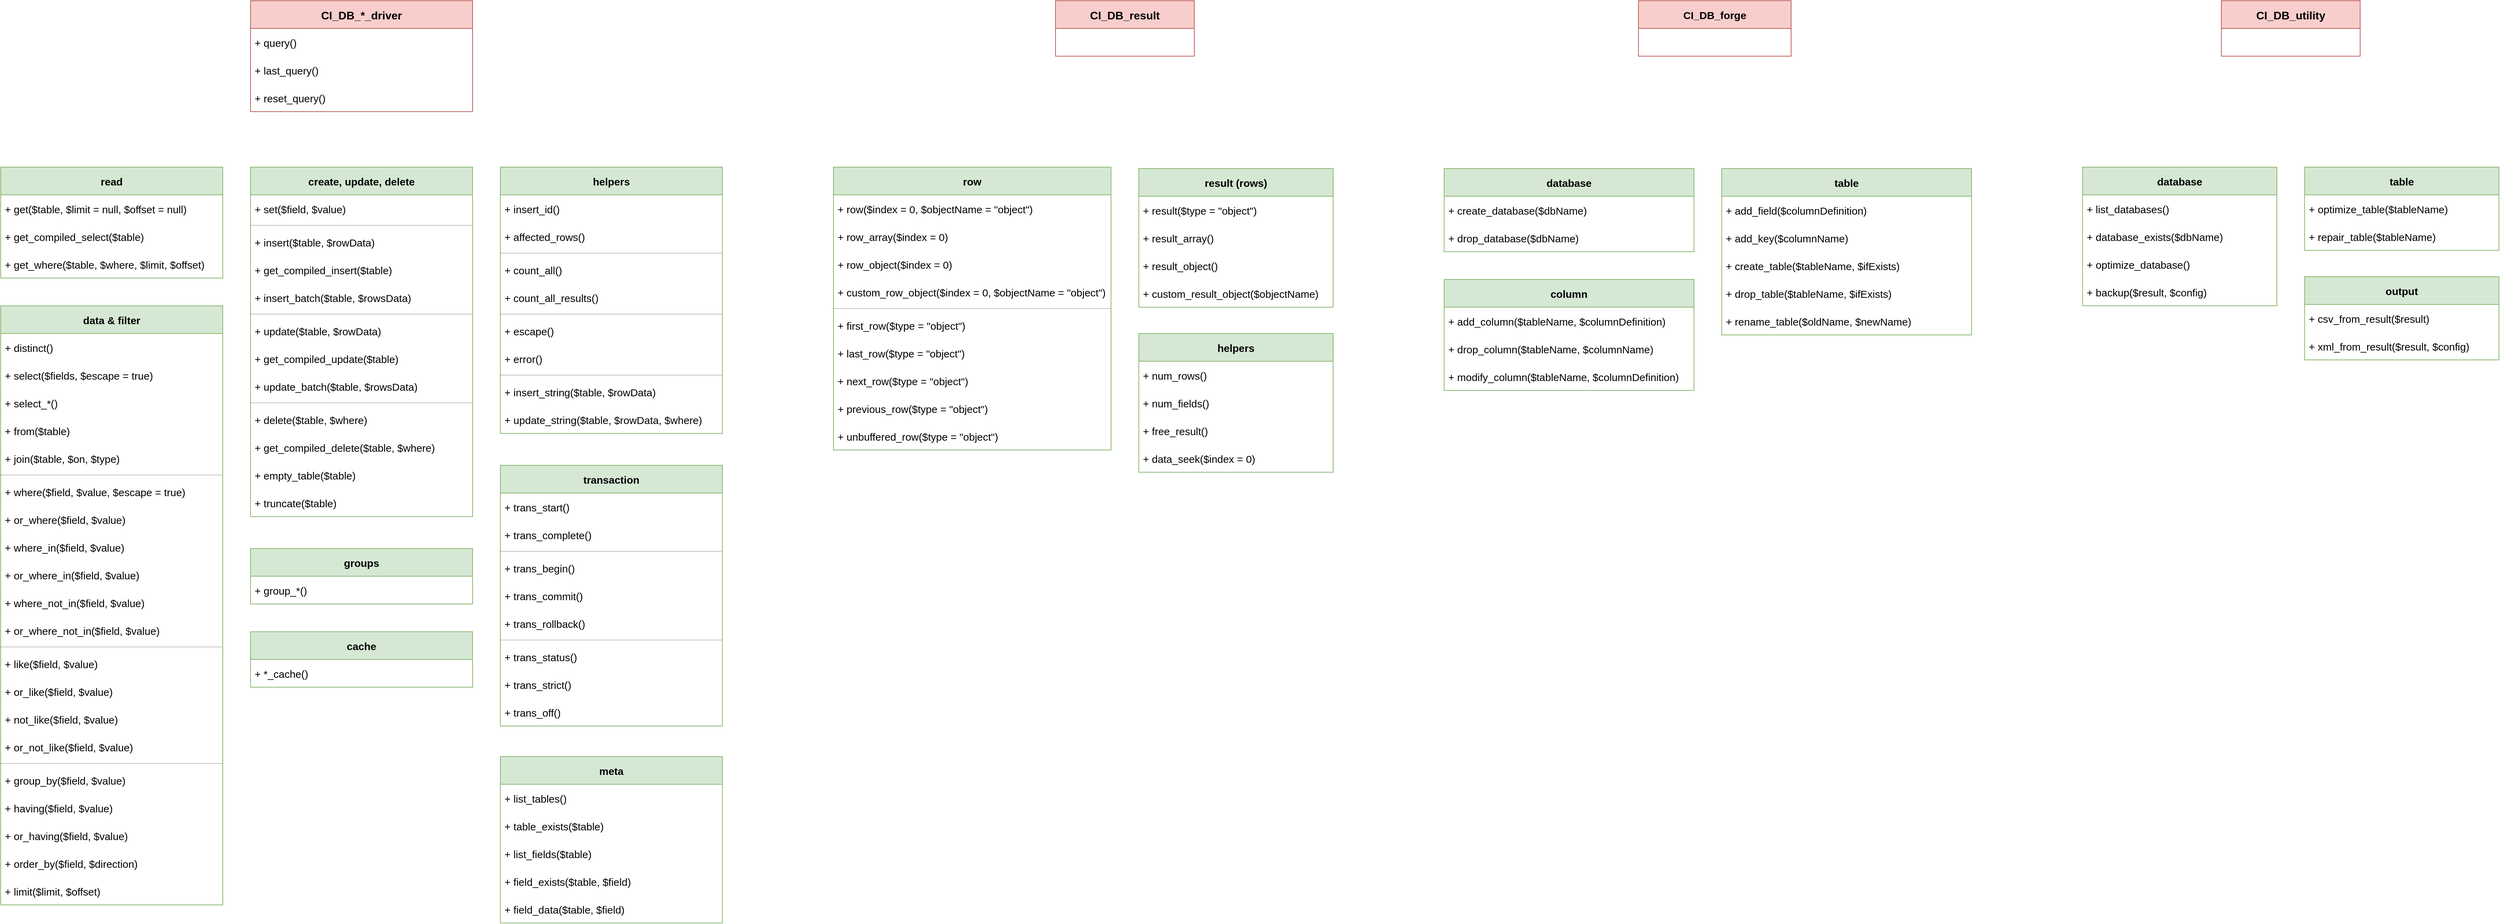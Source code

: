 <mxfile version="14.4.3" type="device"><diagram id="zHnjJlax1B-BpDtXZ-e6" name="Page-1"><mxGraphModel dx="3303" dy="1105" grid="1" gridSize="10" guides="1" tooltips="1" connect="1" arrows="1" fold="1" page="0" pageScale="1" pageWidth="850" pageHeight="1100" math="0" shadow="0"><root><mxCell id="0"/><mxCell id="1" parent="0"/><mxCell id="j_NVwibw8cb2ZpbNgPXU-8" value="create, update, delete" style="swimlane;fontStyle=1;childLayout=stackLayout;horizontal=1;startSize=40;horizontalStack=0;resizeParent=1;resizeParentMax=0;resizeLast=0;collapsible=1;marginBottom=0;align=center;fontSize=15;fillColor=#d5e8d4;strokeColor=#82b366;" parent="1" vertex="1"><mxGeometry x="-200" y="440" width="320" height="504" as="geometry"><mxRectangle x="340" y="280" width="60" height="40" as="alternateBounds"/></mxGeometry></mxCell><mxCell id="j_NVwibw8cb2ZpbNgPXU-62" value="+ set($field, $value)" style="text;strokeColor=none;fillColor=none;spacingLeft=4;spacingRight=4;overflow=hidden;rotatable=0;points=[[0,0.5],[1,0.5]];portConstraint=eastwest;fontSize=15;verticalAlign=middle;" parent="j_NVwibw8cb2ZpbNgPXU-8" vertex="1"><mxGeometry y="40" width="320" height="40" as="geometry"/></mxCell><mxCell id="XqhQM21Raa6mSmuvnu_G-43" value="" style="line;strokeWidth=1;fillColor=none;align=left;verticalAlign=middle;spacingTop=-1;spacingLeft=3;spacingRight=3;rotatable=0;labelPosition=right;points=[];portConstraint=eastwest;fontSize=15;dashed=1;dashPattern=1 1;opacity=50;" parent="j_NVwibw8cb2ZpbNgPXU-8" vertex="1"><mxGeometry y="80" width="320" height="8" as="geometry"/></mxCell><mxCell id="j_NVwibw8cb2ZpbNgPXU-13" value="+ insert($table, $rowData)" style="text;strokeColor=none;fillColor=none;spacingLeft=4;spacingRight=4;overflow=hidden;rotatable=0;points=[[0,0.5],[1,0.5]];portConstraint=eastwest;fontSize=15;verticalAlign=middle;" parent="j_NVwibw8cb2ZpbNgPXU-8" vertex="1"><mxGeometry y="88" width="320" height="40" as="geometry"/></mxCell><mxCell id="j_NVwibw8cb2ZpbNgPXU-61" value="+ get_compiled_insert($table)" style="text;strokeColor=none;fillColor=none;spacingLeft=4;spacingRight=4;overflow=hidden;rotatable=0;points=[[0,0.5],[1,0.5]];portConstraint=eastwest;fontSize=15;verticalAlign=middle;" parent="j_NVwibw8cb2ZpbNgPXU-8" vertex="1"><mxGeometry y="128" width="320" height="40" as="geometry"/></mxCell><mxCell id="j_NVwibw8cb2ZpbNgPXU-63" value="+ insert_batch($table, $rowsData)" style="text;strokeColor=none;fillColor=none;spacingLeft=4;spacingRight=4;overflow=hidden;rotatable=0;points=[[0,0.5],[1,0.5]];portConstraint=eastwest;fontSize=15;verticalAlign=middle;" parent="j_NVwibw8cb2ZpbNgPXU-8" vertex="1"><mxGeometry y="168" width="320" height="40" as="geometry"/></mxCell><mxCell id="XqhQM21Raa6mSmuvnu_G-44" value="" style="line;strokeWidth=1;fillColor=none;align=left;verticalAlign=middle;spacingTop=-1;spacingLeft=3;spacingRight=3;rotatable=0;labelPosition=right;points=[];portConstraint=eastwest;fontSize=15;dashed=1;dashPattern=1 1;opacity=50;" parent="j_NVwibw8cb2ZpbNgPXU-8" vertex="1"><mxGeometry y="208" width="320" height="8" as="geometry"/></mxCell><mxCell id="j_NVwibw8cb2ZpbNgPXU-33" value="+ update($table, $rowData)" style="text;strokeColor=none;fillColor=none;spacingLeft=4;spacingRight=4;overflow=hidden;rotatable=0;points=[[0,0.5],[1,0.5]];portConstraint=eastwest;fontSize=15;verticalAlign=middle;" parent="j_NVwibw8cb2ZpbNgPXU-8" vertex="1"><mxGeometry y="216" width="320" height="40" as="geometry"/></mxCell><mxCell id="j_NVwibw8cb2ZpbNgPXU-65" value="+ get_compiled_update($table)" style="text;strokeColor=none;fillColor=none;spacingLeft=4;spacingRight=4;overflow=hidden;rotatable=0;points=[[0,0.5],[1,0.5]];portConstraint=eastwest;fontSize=15;verticalAlign=middle;" parent="j_NVwibw8cb2ZpbNgPXU-8" vertex="1"><mxGeometry y="256" width="320" height="40" as="geometry"/></mxCell><mxCell id="j_NVwibw8cb2ZpbNgPXU-64" value="+ update_batch($table, $rowsData)" style="text;strokeColor=none;fillColor=none;spacingLeft=4;spacingRight=4;overflow=hidden;rotatable=0;points=[[0,0.5],[1,0.5]];portConstraint=eastwest;fontSize=15;verticalAlign=middle;" parent="j_NVwibw8cb2ZpbNgPXU-8" vertex="1"><mxGeometry y="296" width="320" height="40" as="geometry"/></mxCell><mxCell id="XqhQM21Raa6mSmuvnu_G-59" value="" style="line;strokeWidth=1;fillColor=none;align=left;verticalAlign=middle;spacingTop=-1;spacingLeft=3;spacingRight=3;rotatable=0;labelPosition=right;points=[];portConstraint=eastwest;fontSize=15;dashed=1;dashPattern=1 1;opacity=50;" parent="j_NVwibw8cb2ZpbNgPXU-8" vertex="1"><mxGeometry y="336" width="320" height="8" as="geometry"/></mxCell><mxCell id="j_NVwibw8cb2ZpbNgPXU-66" value="+ delete($table, $where)" style="text;strokeColor=none;fillColor=none;spacingLeft=4;spacingRight=4;overflow=hidden;rotatable=0;points=[[0,0.5],[1,0.5]];portConstraint=eastwest;fontSize=15;verticalAlign=middle;" parent="j_NVwibw8cb2ZpbNgPXU-8" vertex="1"><mxGeometry y="344" width="320" height="40" as="geometry"/></mxCell><mxCell id="j_NVwibw8cb2ZpbNgPXU-69" value="+ get_compiled_delete($table, $where)" style="text;strokeColor=none;fillColor=none;spacingLeft=4;spacingRight=4;overflow=hidden;rotatable=0;points=[[0,0.5],[1,0.5]];portConstraint=eastwest;fontSize=15;verticalAlign=middle;" parent="j_NVwibw8cb2ZpbNgPXU-8" vertex="1"><mxGeometry y="384" width="320" height="40" as="geometry"/></mxCell><mxCell id="j_NVwibw8cb2ZpbNgPXU-67" value="+ empty_table($table)" style="text;strokeColor=none;fillColor=none;spacingLeft=4;spacingRight=4;overflow=hidden;rotatable=0;points=[[0,0.5],[1,0.5]];portConstraint=eastwest;fontSize=15;verticalAlign=middle;" parent="j_NVwibw8cb2ZpbNgPXU-8" vertex="1"><mxGeometry y="424" width="320" height="40" as="geometry"/></mxCell><mxCell id="j_NVwibw8cb2ZpbNgPXU-68" value="+ truncate($table)" style="text;strokeColor=none;fillColor=none;spacingLeft=4;spacingRight=4;overflow=hidden;rotatable=0;points=[[0,0.5],[1,0.5]];portConstraint=eastwest;fontSize=15;verticalAlign=middle;" parent="j_NVwibw8cb2ZpbNgPXU-8" vertex="1"><mxGeometry y="464" width="320" height="40" as="geometry"/></mxCell><mxCell id="j_NVwibw8cb2ZpbNgPXU-15" value="CI_DB_result" style="swimlane;fontStyle=1;childLayout=stackLayout;horizontal=1;startSize=40;horizontalStack=0;resizeParent=1;resizeParentMax=0;resizeLast=0;collapsible=1;marginBottom=0;align=center;fontSize=16;fillColor=#f8cecc;strokeColor=#b85450;" parent="1" vertex="1"><mxGeometry x="960" y="200" width="200" height="80" as="geometry"><mxRectangle x="340" y="280" width="60" height="40" as="alternateBounds"/></mxGeometry></mxCell><mxCell id="XqhQM21Raa6mSmuvnu_G-5" value="read" style="swimlane;fontStyle=1;childLayout=stackLayout;horizontal=1;startSize=40;horizontalStack=0;resizeParent=1;resizeParentMax=0;resizeLast=0;collapsible=1;marginBottom=0;align=center;fontSize=15;fillColor=#d5e8d4;strokeColor=#82b366;" parent="1" vertex="1"><mxGeometry x="-560" y="440" width="320" height="160" as="geometry"><mxRectangle x="340" y="280" width="60" height="40" as="alternateBounds"/></mxGeometry></mxCell><mxCell id="j_NVwibw8cb2ZpbNgPXU-12" value="+ get($table, $limit = null, $offset = null)" style="text;strokeColor=none;fillColor=none;spacingLeft=4;spacingRight=4;overflow=hidden;rotatable=0;points=[[0,0.5],[1,0.5]];portConstraint=eastwest;fontSize=15;verticalAlign=middle;" parent="XqhQM21Raa6mSmuvnu_G-5" vertex="1"><mxGeometry y="40" width="320" height="40" as="geometry"/></mxCell><mxCell id="j_NVwibw8cb2ZpbNgPXU-36" value="+ get_compiled_select($table)" style="text;strokeColor=none;fillColor=none;spacingLeft=4;spacingRight=4;overflow=hidden;rotatable=0;points=[[0,0.5],[1,0.5]];portConstraint=eastwest;fontSize=15;verticalAlign=middle;" parent="XqhQM21Raa6mSmuvnu_G-5" vertex="1"><mxGeometry y="80" width="320" height="40" as="geometry"/></mxCell><mxCell id="j_NVwibw8cb2ZpbNgPXU-39" value="+ get_where($table, $where, $limit, $offset)" style="text;strokeColor=none;fillColor=none;spacingLeft=4;spacingRight=4;overflow=hidden;rotatable=0;points=[[0,0.5],[1,0.5]];portConstraint=eastwest;fontSize=15;verticalAlign=middle;" parent="XqhQM21Raa6mSmuvnu_G-5" vertex="1"><mxGeometry y="120" width="320" height="40" as="geometry"/></mxCell><mxCell id="XqhQM21Raa6mSmuvnu_G-17" value="data &amp; filter" style="swimlane;fontStyle=1;childLayout=stackLayout;horizontal=1;startSize=40;horizontalStack=0;resizeParent=1;resizeParentMax=0;resizeLast=0;collapsible=1;marginBottom=0;align=center;fontSize=15;fillColor=#d5e8d4;strokeColor=#82b366;" parent="1" vertex="1"><mxGeometry x="-560" y="640" width="320" height="864" as="geometry"><mxRectangle x="340" y="280" width="60" height="40" as="alternateBounds"/></mxGeometry></mxCell><mxCell id="XqhQM21Raa6mSmuvnu_G-15" value="+ distinct()" style="text;strokeColor=none;fillColor=none;spacingLeft=4;spacingRight=4;overflow=hidden;rotatable=0;points=[[0,0.5],[1,0.5]];portConstraint=eastwest;fontSize=15;verticalAlign=middle;" parent="XqhQM21Raa6mSmuvnu_G-17" vertex="1"><mxGeometry y="40" width="320" height="40" as="geometry"/></mxCell><mxCell id="XqhQM21Raa6mSmuvnu_G-16" value="+ select($fields, $escape = true)" style="text;strokeColor=none;fillColor=none;spacingLeft=4;spacingRight=4;overflow=hidden;rotatable=0;points=[[0,0.5],[1,0.5]];portConstraint=eastwest;fontSize=15;verticalAlign=middle;" parent="XqhQM21Raa6mSmuvnu_G-17" vertex="1"><mxGeometry y="80" width="320" height="40" as="geometry"/></mxCell><mxCell id="XqhQM21Raa6mSmuvnu_G-65" value="+ select_*()" style="text;strokeColor=none;fillColor=none;spacingLeft=4;spacingRight=4;overflow=hidden;rotatable=0;points=[[0,0.5],[1,0.5]];portConstraint=eastwest;fontSize=15;verticalAlign=middle;" parent="XqhQM21Raa6mSmuvnu_G-17" vertex="1"><mxGeometry y="120" width="320" height="40" as="geometry"/></mxCell><mxCell id="XqhQM21Raa6mSmuvnu_G-20" value="+ from($table)" style="text;strokeColor=none;fillColor=none;spacingLeft=4;spacingRight=4;overflow=hidden;rotatable=0;points=[[0,0.5],[1,0.5]];portConstraint=eastwest;fontSize=15;verticalAlign=middle;" parent="XqhQM21Raa6mSmuvnu_G-17" vertex="1"><mxGeometry y="160" width="320" height="40" as="geometry"/></mxCell><mxCell id="XqhQM21Raa6mSmuvnu_G-21" value="+ join($table, $on, $type)" style="text;strokeColor=none;fillColor=none;spacingLeft=4;spacingRight=4;overflow=hidden;rotatable=0;points=[[0,0.5],[1,0.5]];portConstraint=eastwest;fontSize=15;verticalAlign=middle;" parent="XqhQM21Raa6mSmuvnu_G-17" vertex="1"><mxGeometry y="200" width="320" height="40" as="geometry"/></mxCell><mxCell id="XqhQM21Raa6mSmuvnu_G-60" value="" style="line;strokeWidth=1;fillColor=none;align=left;verticalAlign=middle;spacingTop=-1;spacingLeft=3;spacingRight=3;rotatable=0;labelPosition=right;points=[];portConstraint=eastwest;fontSize=15;dashed=1;dashPattern=1 1;opacity=50;" parent="XqhQM21Raa6mSmuvnu_G-17" vertex="1"><mxGeometry y="240" width="320" height="8" as="geometry"/></mxCell><mxCell id="XqhQM21Raa6mSmuvnu_G-22" value="+ where($field, $value, $escape = true)" style="text;strokeColor=none;fillColor=none;spacingLeft=4;spacingRight=4;overflow=hidden;rotatable=0;points=[[0,0.5],[1,0.5]];portConstraint=eastwest;fontSize=15;verticalAlign=middle;" parent="XqhQM21Raa6mSmuvnu_G-17" vertex="1"><mxGeometry y="248" width="320" height="40" as="geometry"/></mxCell><mxCell id="XqhQM21Raa6mSmuvnu_G-23" value="+ or_where($field, $value)" style="text;strokeColor=none;fillColor=none;spacingLeft=4;spacingRight=4;overflow=hidden;rotatable=0;points=[[0,0.5],[1,0.5]];portConstraint=eastwest;fontSize=15;verticalAlign=middle;" parent="XqhQM21Raa6mSmuvnu_G-17" vertex="1"><mxGeometry y="288" width="320" height="40" as="geometry"/></mxCell><mxCell id="XqhQM21Raa6mSmuvnu_G-24" value="+ where_in($field, $value)" style="text;strokeColor=none;fillColor=none;spacingLeft=4;spacingRight=4;overflow=hidden;rotatable=0;points=[[0,0.5],[1,0.5]];portConstraint=eastwest;fontSize=15;verticalAlign=middle;" parent="XqhQM21Raa6mSmuvnu_G-17" vertex="1"><mxGeometry y="328" width="320" height="40" as="geometry"/></mxCell><mxCell id="XqhQM21Raa6mSmuvnu_G-25" value="+ or_where_in($field, $value)" style="text;strokeColor=none;fillColor=none;spacingLeft=4;spacingRight=4;overflow=hidden;rotatable=0;points=[[0,0.5],[1,0.5]];portConstraint=eastwest;fontSize=15;verticalAlign=middle;" parent="XqhQM21Raa6mSmuvnu_G-17" vertex="1"><mxGeometry y="368" width="320" height="40" as="geometry"/></mxCell><mxCell id="XqhQM21Raa6mSmuvnu_G-26" value="+ where_not_in($field, $value)" style="text;strokeColor=none;fillColor=none;spacingLeft=4;spacingRight=4;overflow=hidden;rotatable=0;points=[[0,0.5],[1,0.5]];portConstraint=eastwest;fontSize=15;verticalAlign=middle;" parent="XqhQM21Raa6mSmuvnu_G-17" vertex="1"><mxGeometry y="408" width="320" height="40" as="geometry"/></mxCell><mxCell id="XqhQM21Raa6mSmuvnu_G-27" value="+ or_where_not_in($field, $value)" style="text;strokeColor=none;fillColor=none;spacingLeft=4;spacingRight=4;overflow=hidden;rotatable=0;points=[[0,0.5],[1,0.5]];portConstraint=eastwest;fontSize=15;verticalAlign=middle;" parent="XqhQM21Raa6mSmuvnu_G-17" vertex="1"><mxGeometry y="448" width="320" height="40" as="geometry"/></mxCell><mxCell id="XqhQM21Raa6mSmuvnu_G-61" value="" style="line;strokeWidth=1;fillColor=none;align=left;verticalAlign=middle;spacingTop=-1;spacingLeft=3;spacingRight=3;rotatable=0;labelPosition=right;points=[];portConstraint=eastwest;fontSize=15;dashed=1;dashPattern=1 1;opacity=50;" parent="XqhQM21Raa6mSmuvnu_G-17" vertex="1"><mxGeometry y="488" width="320" height="8" as="geometry"/></mxCell><mxCell id="XqhQM21Raa6mSmuvnu_G-28" value="+ like($field, $value)" style="text;strokeColor=none;fillColor=none;spacingLeft=4;spacingRight=4;overflow=hidden;rotatable=0;points=[[0,0.5],[1,0.5]];portConstraint=eastwest;fontSize=15;verticalAlign=middle;" parent="XqhQM21Raa6mSmuvnu_G-17" vertex="1"><mxGeometry y="496" width="320" height="40" as="geometry"/></mxCell><mxCell id="XqhQM21Raa6mSmuvnu_G-29" value="+ or_like($field, $value)" style="text;strokeColor=none;fillColor=none;spacingLeft=4;spacingRight=4;overflow=hidden;rotatable=0;points=[[0,0.5],[1,0.5]];portConstraint=eastwest;fontSize=15;verticalAlign=middle;" parent="XqhQM21Raa6mSmuvnu_G-17" vertex="1"><mxGeometry y="536" width="320" height="40" as="geometry"/></mxCell><mxCell id="XqhQM21Raa6mSmuvnu_G-30" value="+ not_like($field, $value)" style="text;strokeColor=none;fillColor=none;spacingLeft=4;spacingRight=4;overflow=hidden;rotatable=0;points=[[0,0.5],[1,0.5]];portConstraint=eastwest;fontSize=15;verticalAlign=middle;" parent="XqhQM21Raa6mSmuvnu_G-17" vertex="1"><mxGeometry y="576" width="320" height="40" as="geometry"/></mxCell><mxCell id="XqhQM21Raa6mSmuvnu_G-31" value="+ or_not_like($field, $value)" style="text;strokeColor=none;fillColor=none;spacingLeft=4;spacingRight=4;overflow=hidden;rotatable=0;points=[[0,0.5],[1,0.5]];portConstraint=eastwest;fontSize=15;verticalAlign=middle;" parent="XqhQM21Raa6mSmuvnu_G-17" vertex="1"><mxGeometry y="616" width="320" height="40" as="geometry"/></mxCell><mxCell id="XqhQM21Raa6mSmuvnu_G-62" value="" style="line;strokeWidth=1;fillColor=none;align=left;verticalAlign=middle;spacingTop=-1;spacingLeft=3;spacingRight=3;rotatable=0;labelPosition=right;points=[];portConstraint=eastwest;fontSize=15;dashed=1;dashPattern=1 1;opacity=50;" parent="XqhQM21Raa6mSmuvnu_G-17" vertex="1"><mxGeometry y="656" width="320" height="8" as="geometry"/></mxCell><mxCell id="XqhQM21Raa6mSmuvnu_G-32" value="+ group_by($field, $value)" style="text;strokeColor=none;fillColor=none;spacingLeft=4;spacingRight=4;overflow=hidden;rotatable=0;points=[[0,0.5],[1,0.5]];portConstraint=eastwest;fontSize=15;verticalAlign=middle;" parent="XqhQM21Raa6mSmuvnu_G-17" vertex="1"><mxGeometry y="664" width="320" height="40" as="geometry"/></mxCell><mxCell id="XqhQM21Raa6mSmuvnu_G-33" value="+ having($field, $value)" style="text;strokeColor=none;fillColor=none;spacingLeft=4;spacingRight=4;overflow=hidden;rotatable=0;points=[[0,0.5],[1,0.5]];portConstraint=eastwest;fontSize=15;verticalAlign=middle;" parent="XqhQM21Raa6mSmuvnu_G-17" vertex="1"><mxGeometry y="704" width="320" height="40" as="geometry"/></mxCell><mxCell id="XqhQM21Raa6mSmuvnu_G-34" value="+ or_having($field, $value)" style="text;strokeColor=none;fillColor=none;spacingLeft=4;spacingRight=4;overflow=hidden;rotatable=0;points=[[0,0.5],[1,0.5]];portConstraint=eastwest;fontSize=15;verticalAlign=middle;" parent="XqhQM21Raa6mSmuvnu_G-17" vertex="1"><mxGeometry y="744" width="320" height="40" as="geometry"/></mxCell><mxCell id="XqhQM21Raa6mSmuvnu_G-36" value="+ order_by($field, $direction)" style="text;strokeColor=none;fillColor=none;spacingLeft=4;spacingRight=4;overflow=hidden;rotatable=0;points=[[0,0.5],[1,0.5]];portConstraint=eastwest;fontSize=15;verticalAlign=middle;" parent="XqhQM21Raa6mSmuvnu_G-17" vertex="1"><mxGeometry y="784" width="320" height="40" as="geometry"/></mxCell><mxCell id="XqhQM21Raa6mSmuvnu_G-35" value="+ limit($limit, $offset)" style="text;strokeColor=none;fillColor=none;spacingLeft=4;spacingRight=4;overflow=hidden;rotatable=0;points=[[0,0.5],[1,0.5]];portConstraint=eastwest;fontSize=15;verticalAlign=middle;" parent="XqhQM21Raa6mSmuvnu_G-17" vertex="1"><mxGeometry y="824" width="320" height="40" as="geometry"/></mxCell><mxCell id="XqhQM21Raa6mSmuvnu_G-37" value="helpers" style="swimlane;fontStyle=1;childLayout=stackLayout;horizontal=1;startSize=40;horizontalStack=0;resizeParent=1;resizeParentMax=0;resizeLast=0;collapsible=1;marginBottom=0;align=center;fontSize=15;fillColor=#d5e8d4;strokeColor=#82b366;" parent="1" vertex="1"><mxGeometry x="160" y="440" width="320" height="384" as="geometry"><mxRectangle x="340" y="280" width="60" height="40" as="alternateBounds"/></mxGeometry></mxCell><mxCell id="j_NVwibw8cb2ZpbNgPXU-26" value="+ insert_id()" style="text;strokeColor=none;fillColor=none;spacingLeft=4;spacingRight=4;overflow=hidden;rotatable=0;points=[[0,0.5],[1,0.5]];portConstraint=eastwest;fontSize=15;verticalAlign=middle;" parent="XqhQM21Raa6mSmuvnu_G-37" vertex="1"><mxGeometry y="40" width="320" height="40" as="geometry"/></mxCell><mxCell id="j_NVwibw8cb2ZpbNgPXU-27" value="+ affected_rows()" style="text;strokeColor=none;fillColor=none;spacingLeft=4;spacingRight=4;overflow=hidden;rotatable=0;points=[[0,0.5],[1,0.5]];portConstraint=eastwest;fontSize=15;verticalAlign=middle;" parent="XqhQM21Raa6mSmuvnu_G-37" vertex="1"><mxGeometry y="80" width="320" height="40" as="geometry"/></mxCell><mxCell id="j_NVwibw8cb2ZpbNgPXU-35" value="" style="line;strokeWidth=1;fillColor=none;align=left;verticalAlign=middle;spacingTop=-1;spacingLeft=3;spacingRight=3;rotatable=0;labelPosition=right;points=[];portConstraint=eastwest;fontSize=15;dashed=1;dashPattern=1 1;opacity=50;" parent="XqhQM21Raa6mSmuvnu_G-37" vertex="1"><mxGeometry y="120" width="320" height="8" as="geometry"/></mxCell><mxCell id="j_NVwibw8cb2ZpbNgPXU-29" value="+ count_all()" style="text;strokeColor=none;fillColor=none;spacingLeft=4;spacingRight=4;overflow=hidden;rotatable=0;points=[[0,0.5],[1,0.5]];portConstraint=eastwest;fontSize=15;verticalAlign=middle;" parent="XqhQM21Raa6mSmuvnu_G-37" vertex="1"><mxGeometry y="128" width="320" height="40" as="geometry"/></mxCell><mxCell id="j_NVwibw8cb2ZpbNgPXU-60" value="+ count_all_results()" style="text;strokeColor=none;fillColor=none;spacingLeft=4;spacingRight=4;overflow=hidden;rotatable=0;points=[[0,0.5],[1,0.5]];portConstraint=eastwest;fontSize=15;verticalAlign=middle;" parent="XqhQM21Raa6mSmuvnu_G-37" vertex="1"><mxGeometry y="168" width="320" height="40" as="geometry"/></mxCell><mxCell id="XqhQM21Raa6mSmuvnu_G-63" value="" style="line;strokeWidth=1;fillColor=none;align=left;verticalAlign=middle;spacingTop=-1;spacingLeft=3;spacingRight=3;rotatable=0;labelPosition=right;points=[];portConstraint=eastwest;fontSize=15;dashed=1;dashPattern=1 1;opacity=50;" parent="XqhQM21Raa6mSmuvnu_G-37" vertex="1"><mxGeometry y="208" width="320" height="8" as="geometry"/></mxCell><mxCell id="j_NVwibw8cb2ZpbNgPXU-10" value="+ escape()" style="text;strokeColor=none;fillColor=none;spacingLeft=4;spacingRight=4;overflow=hidden;rotatable=0;points=[[0,0.5],[1,0.5]];portConstraint=eastwest;fontSize=15;verticalAlign=middle;" parent="XqhQM21Raa6mSmuvnu_G-37" vertex="1"><mxGeometry y="216" width="320" height="40" as="geometry"/></mxCell><mxCell id="j_NVwibw8cb2ZpbNgPXU-14" value="+ error()" style="text;strokeColor=none;fillColor=none;spacingLeft=4;spacingRight=4;overflow=hidden;rotatable=0;points=[[0,0.5],[1,0.5]];portConstraint=eastwest;fontSize=15;verticalAlign=middle;" parent="XqhQM21Raa6mSmuvnu_G-37" vertex="1"><mxGeometry y="256" width="320" height="40" as="geometry"/></mxCell><mxCell id="XqhQM21Raa6mSmuvnu_G-77" value="" style="line;strokeWidth=1;fillColor=none;align=left;verticalAlign=middle;spacingTop=-1;spacingLeft=3;spacingRight=3;rotatable=0;labelPosition=right;points=[];portConstraint=eastwest;fontSize=15;dashed=1;dashPattern=1 1;opacity=50;" parent="XqhQM21Raa6mSmuvnu_G-37" vertex="1"><mxGeometry y="296" width="320" height="8" as="geometry"/></mxCell><mxCell id="j_NVwibw8cb2ZpbNgPXU-30" value="+ insert_string($table, $rowData)" style="text;strokeColor=none;fillColor=none;spacingLeft=4;spacingRight=4;overflow=hidden;rotatable=0;points=[[0,0.5],[1,0.5]];portConstraint=eastwest;fontSize=15;verticalAlign=middle;" parent="XqhQM21Raa6mSmuvnu_G-37" vertex="1"><mxGeometry y="304" width="320" height="40" as="geometry"/></mxCell><mxCell id="j_NVwibw8cb2ZpbNgPXU-34" value="+ update_string($table, $rowData, $where)" style="text;strokeColor=none;fillColor=none;spacingLeft=4;spacingRight=4;overflow=hidden;rotatable=0;points=[[0,0.5],[1,0.5]];portConstraint=eastwest;fontSize=15;verticalAlign=middle;" parent="XqhQM21Raa6mSmuvnu_G-37" vertex="1"><mxGeometry y="344" width="320" height="40" as="geometry"/></mxCell><mxCell id="XqhQM21Raa6mSmuvnu_G-40" value="CI_DB_*_driver" style="swimlane;fontStyle=1;childLayout=stackLayout;horizontal=1;startSize=40;horizontalStack=0;resizeParent=1;resizeParentMax=0;resizeLast=0;collapsible=1;marginBottom=0;align=center;fontSize=16;fillColor=#f8cecc;strokeColor=#b85450;" parent="1" vertex="1"><mxGeometry x="-200" y="200" width="320" height="160" as="geometry"><mxRectangle x="340" y="280" width="60" height="40" as="alternateBounds"/></mxGeometry></mxCell><mxCell id="XqhQM21Raa6mSmuvnu_G-41" value="+ query()" style="text;strokeColor=none;fillColor=none;spacingLeft=4;spacingRight=4;overflow=hidden;rotatable=0;points=[[0,0.5],[1,0.5]];portConstraint=eastwest;fontSize=15;verticalAlign=middle;" parent="XqhQM21Raa6mSmuvnu_G-40" vertex="1"><mxGeometry y="40" width="320" height="40" as="geometry"/></mxCell><mxCell id="j_NVwibw8cb2ZpbNgPXU-28" value="+ last_query()" style="text;strokeColor=none;fillColor=none;spacingLeft=4;spacingRight=4;overflow=hidden;rotatable=0;points=[[0,0.5],[1,0.5]];portConstraint=eastwest;fontSize=15;verticalAlign=middle;" parent="XqhQM21Raa6mSmuvnu_G-40" vertex="1"><mxGeometry y="80" width="320" height="40" as="geometry"/></mxCell><mxCell id="j_NVwibw8cb2ZpbNgPXU-70" value="+ reset_query()" style="text;strokeColor=none;fillColor=none;spacingLeft=4;spacingRight=4;overflow=hidden;rotatable=0;points=[[0,0.5],[1,0.5]];portConstraint=eastwest;fontSize=15;verticalAlign=middle;" parent="XqhQM21Raa6mSmuvnu_G-40" vertex="1"><mxGeometry y="120" width="320" height="40" as="geometry"/></mxCell><mxCell id="XqhQM21Raa6mSmuvnu_G-66" value="groups" style="swimlane;fontStyle=1;childLayout=stackLayout;horizontal=1;startSize=40;horizontalStack=0;resizeParent=1;resizeParentMax=0;resizeLast=0;collapsible=1;marginBottom=0;align=center;fontSize=15;fillColor=#d5e8d4;strokeColor=#82b366;" parent="1" vertex="1"><mxGeometry x="-200" y="990" width="320" height="80" as="geometry"><mxRectangle x="340" y="280" width="60" height="40" as="alternateBounds"/></mxGeometry></mxCell><mxCell id="XqhQM21Raa6mSmuvnu_G-67" value="+ group_*()" style="text;strokeColor=none;fillColor=none;spacingLeft=4;spacingRight=4;overflow=hidden;rotatable=0;points=[[0,0.5],[1,0.5]];portConstraint=eastwest;fontSize=15;verticalAlign=middle;" parent="XqhQM21Raa6mSmuvnu_G-66" vertex="1"><mxGeometry y="40" width="320" height="40" as="geometry"/></mxCell><mxCell id="XqhQM21Raa6mSmuvnu_G-75" value="cache" style="swimlane;fontStyle=1;childLayout=stackLayout;horizontal=1;startSize=40;horizontalStack=0;resizeParent=1;resizeParentMax=0;resizeLast=0;collapsible=1;marginBottom=0;align=center;fontSize=15;fillColor=#d5e8d4;strokeColor=#82b366;" parent="1" vertex="1"><mxGeometry x="-200" y="1110" width="320" height="80" as="geometry"><mxRectangle x="340" y="280" width="60" height="40" as="alternateBounds"/></mxGeometry></mxCell><mxCell id="XqhQM21Raa6mSmuvnu_G-76" value="+ *_cache()" style="text;strokeColor=none;fillColor=none;spacingLeft=4;spacingRight=4;overflow=hidden;rotatable=0;points=[[0,0.5],[1,0.5]];portConstraint=eastwest;fontSize=15;verticalAlign=middle;" parent="XqhQM21Raa6mSmuvnu_G-75" vertex="1"><mxGeometry y="40" width="320" height="40" as="geometry"/></mxCell><mxCell id="XqhQM21Raa6mSmuvnu_G-78" value="transaction" style="swimlane;fontStyle=1;childLayout=stackLayout;horizontal=1;startSize=40;horizontalStack=0;resizeParent=1;resizeParentMax=0;resizeLast=0;collapsible=1;marginBottom=0;align=center;fontSize=15;fillColor=#d5e8d4;strokeColor=#82b366;" parent="1" vertex="1"><mxGeometry x="160" y="870" width="320" height="376" as="geometry"><mxRectangle x="340" y="280" width="60" height="40" as="alternateBounds"/></mxGeometry></mxCell><mxCell id="XqhQM21Raa6mSmuvnu_G-79" value="+ trans_start()" style="text;strokeColor=none;fillColor=none;spacingLeft=4;spacingRight=4;overflow=hidden;rotatable=0;points=[[0,0.5],[1,0.5]];portConstraint=eastwest;fontSize=15;verticalAlign=middle;" parent="XqhQM21Raa6mSmuvnu_G-78" vertex="1"><mxGeometry y="40" width="320" height="40" as="geometry"/></mxCell><mxCell id="XqhQM21Raa6mSmuvnu_G-80" value="+ trans_complete()" style="text;strokeColor=none;fillColor=none;spacingLeft=4;spacingRight=4;overflow=hidden;rotatable=0;points=[[0,0.5],[1,0.5]];portConstraint=eastwest;fontSize=15;verticalAlign=middle;" parent="XqhQM21Raa6mSmuvnu_G-78" vertex="1"><mxGeometry y="80" width="320" height="40" as="geometry"/></mxCell><mxCell id="XqhQM21Raa6mSmuvnu_G-87" value="" style="line;strokeWidth=1;fillColor=none;align=left;verticalAlign=middle;spacingTop=-1;spacingLeft=3;spacingRight=3;rotatable=0;labelPosition=right;points=[];portConstraint=eastwest;fontSize=15;dashed=1;dashPattern=1 1;opacity=50;" parent="XqhQM21Raa6mSmuvnu_G-78" vertex="1"><mxGeometry y="120" width="320" height="8" as="geometry"/></mxCell><mxCell id="XqhQM21Raa6mSmuvnu_G-81" value="+ trans_begin()" style="text;strokeColor=none;fillColor=none;spacingLeft=4;spacingRight=4;overflow=hidden;rotatable=0;points=[[0,0.5],[1,0.5]];portConstraint=eastwest;fontSize=15;verticalAlign=middle;" parent="XqhQM21Raa6mSmuvnu_G-78" vertex="1"><mxGeometry y="128" width="320" height="40" as="geometry"/></mxCell><mxCell id="XqhQM21Raa6mSmuvnu_G-82" value="+ trans_commit()" style="text;strokeColor=none;fillColor=none;spacingLeft=4;spacingRight=4;overflow=hidden;rotatable=0;points=[[0,0.5],[1,0.5]];portConstraint=eastwest;fontSize=15;verticalAlign=middle;" parent="XqhQM21Raa6mSmuvnu_G-78" vertex="1"><mxGeometry y="168" width="320" height="40" as="geometry"/></mxCell><mxCell id="XqhQM21Raa6mSmuvnu_G-83" value="+ trans_rollback()" style="text;strokeColor=none;fillColor=none;spacingLeft=4;spacingRight=4;overflow=hidden;rotatable=0;points=[[0,0.5],[1,0.5]];portConstraint=eastwest;fontSize=15;verticalAlign=middle;" parent="XqhQM21Raa6mSmuvnu_G-78" vertex="1"><mxGeometry y="208" width="320" height="40" as="geometry"/></mxCell><mxCell id="XqhQM21Raa6mSmuvnu_G-88" value="" style="line;strokeWidth=1;fillColor=none;align=left;verticalAlign=middle;spacingTop=-1;spacingLeft=3;spacingRight=3;rotatable=0;labelPosition=right;points=[];portConstraint=eastwest;fontSize=15;dashed=1;dashPattern=1 1;opacity=50;" parent="XqhQM21Raa6mSmuvnu_G-78" vertex="1"><mxGeometry y="248" width="320" height="8" as="geometry"/></mxCell><mxCell id="XqhQM21Raa6mSmuvnu_G-85" value="+ trans_status()" style="text;strokeColor=none;fillColor=none;spacingLeft=4;spacingRight=4;overflow=hidden;rotatable=0;points=[[0,0.5],[1,0.5]];portConstraint=eastwest;fontSize=15;verticalAlign=middle;" parent="XqhQM21Raa6mSmuvnu_G-78" vertex="1"><mxGeometry y="256" width="320" height="40" as="geometry"/></mxCell><mxCell id="XqhQM21Raa6mSmuvnu_G-84" value="+ trans_strict()" style="text;strokeColor=none;fillColor=none;spacingLeft=4;spacingRight=4;overflow=hidden;rotatable=0;points=[[0,0.5],[1,0.5]];portConstraint=eastwest;fontSize=15;verticalAlign=middle;" parent="XqhQM21Raa6mSmuvnu_G-78" vertex="1"><mxGeometry y="296" width="320" height="40" as="geometry"/></mxCell><mxCell id="XqhQM21Raa6mSmuvnu_G-86" value="+ trans_off()" style="text;strokeColor=none;fillColor=none;spacingLeft=4;spacingRight=4;overflow=hidden;rotatable=0;points=[[0,0.5],[1,0.5]];portConstraint=eastwest;fontSize=15;verticalAlign=middle;" parent="XqhQM21Raa6mSmuvnu_G-78" vertex="1"><mxGeometry y="336" width="320" height="40" as="geometry"/></mxCell><mxCell id="XqhQM21Raa6mSmuvnu_G-89" value="meta" style="swimlane;fontStyle=1;childLayout=stackLayout;horizontal=1;startSize=40;horizontalStack=0;resizeParent=1;resizeParentMax=0;resizeLast=0;collapsible=1;marginBottom=0;align=center;fontSize=15;fillColor=#d5e8d4;strokeColor=#82b366;" parent="1" vertex="1"><mxGeometry x="160" y="1290" width="320" height="240" as="geometry"><mxRectangle x="340" y="280" width="60" height="40" as="alternateBounds"/></mxGeometry></mxCell><mxCell id="XqhQM21Raa6mSmuvnu_G-90" value="+ list_tables()" style="text;strokeColor=none;fillColor=none;spacingLeft=4;spacingRight=4;overflow=hidden;rotatable=0;points=[[0,0.5],[1,0.5]];portConstraint=eastwest;fontSize=15;verticalAlign=middle;" parent="XqhQM21Raa6mSmuvnu_G-89" vertex="1"><mxGeometry y="40" width="320" height="40" as="geometry"/></mxCell><mxCell id="XqhQM21Raa6mSmuvnu_G-100" value="+ table_exists($table)" style="text;strokeColor=none;fillColor=none;spacingLeft=4;spacingRight=4;overflow=hidden;rotatable=0;points=[[0,0.5],[1,0.5]];portConstraint=eastwest;fontSize=15;verticalAlign=middle;" parent="XqhQM21Raa6mSmuvnu_G-89" vertex="1"><mxGeometry y="80" width="320" height="40" as="geometry"/></mxCell><mxCell id="XqhQM21Raa6mSmuvnu_G-101" value="+ list_fields($table)" style="text;strokeColor=none;fillColor=none;spacingLeft=4;spacingRight=4;overflow=hidden;rotatable=0;points=[[0,0.5],[1,0.5]];portConstraint=eastwest;fontSize=15;verticalAlign=middle;" parent="XqhQM21Raa6mSmuvnu_G-89" vertex="1"><mxGeometry y="120" width="320" height="40" as="geometry"/></mxCell><mxCell id="XqhQM21Raa6mSmuvnu_G-102" value="+ field_exists($table, $field)" style="text;strokeColor=none;fillColor=none;spacingLeft=4;spacingRight=4;overflow=hidden;rotatable=0;points=[[0,0.5],[1,0.5]];portConstraint=eastwest;fontSize=15;verticalAlign=middle;" parent="XqhQM21Raa6mSmuvnu_G-89" vertex="1"><mxGeometry y="160" width="320" height="40" as="geometry"/></mxCell><mxCell id="XqhQM21Raa6mSmuvnu_G-103" value="+ field_data($table, $field)" style="text;strokeColor=none;fillColor=none;spacingLeft=4;spacingRight=4;overflow=hidden;rotatable=0;points=[[0,0.5],[1,0.5]];portConstraint=eastwest;fontSize=15;verticalAlign=middle;" parent="XqhQM21Raa6mSmuvnu_G-89" vertex="1"><mxGeometry y="200" width="320" height="40" as="geometry"/></mxCell><mxCell id="XqhQM21Raa6mSmuvnu_G-114" value="CI_DB_utility" style="swimlane;fontStyle=1;childLayout=stackLayout;horizontal=1;startSize=40;horizontalStack=0;resizeParent=1;resizeParentMax=0;resizeLast=0;collapsible=1;marginBottom=0;align=center;fontSize=16;fillColor=#f8cecc;strokeColor=#b85450;" parent="1" vertex="1"><mxGeometry x="2640" y="200" width="200" height="80" as="geometry"><mxRectangle x="340" y="280" width="60" height="40" as="alternateBounds"/></mxGeometry></mxCell><mxCell id="dXWzLA14DubSRj8AVaYN-10" value="row" style="swimlane;fontStyle=1;childLayout=stackLayout;horizontal=1;startSize=40;horizontalStack=0;resizeParent=1;resizeParentMax=0;resizeLast=0;collapsible=1;marginBottom=0;align=center;fontSize=15;fillColor=#d5e8d4;strokeColor=#82b366;" vertex="1" parent="1"><mxGeometry x="640" y="440" width="400" height="408" as="geometry"><mxRectangle x="340" y="280" width="60" height="40" as="alternateBounds"/></mxGeometry></mxCell><mxCell id="j_NVwibw8cb2ZpbNgPXU-19" value="+ row($index = 0, $objectName = &quot;object&quot;)" style="text;strokeColor=none;fillColor=none;spacingLeft=4;spacingRight=4;overflow=hidden;rotatable=0;points=[[0,0.5],[1,0.5]];portConstraint=eastwest;fontSize=15;verticalAlign=middle;" parent="dXWzLA14DubSRj8AVaYN-10" vertex="1"><mxGeometry y="40" width="400" height="40" as="geometry"/></mxCell><mxCell id="j_NVwibw8cb2ZpbNgPXU-20" value="+ row_array($index = 0)" style="text;strokeColor=none;fillColor=none;spacingLeft=4;spacingRight=4;overflow=hidden;rotatable=0;points=[[0,0.5],[1,0.5]];portConstraint=eastwest;fontSize=15;verticalAlign=middle;" parent="dXWzLA14DubSRj8AVaYN-10" vertex="1"><mxGeometry y="80" width="400" height="40" as="geometry"/></mxCell><mxCell id="j_NVwibw8cb2ZpbNgPXU-21" value="+ row_object($index = 0)" style="text;strokeColor=none;fillColor=none;spacingLeft=4;spacingRight=4;overflow=hidden;rotatable=0;points=[[0,0.5],[1,0.5]];portConstraint=eastwest;fontSize=15;verticalAlign=middle;" parent="dXWzLA14DubSRj8AVaYN-10" vertex="1"><mxGeometry y="120" width="400" height="40" as="geometry"/></mxCell><mxCell id="j_NVwibw8cb2ZpbNgPXU-22" value="+ custom_row_object($index = 0, $objectName = &quot;object&quot;)" style="text;strokeColor=none;fillColor=none;spacingLeft=4;spacingRight=4;overflow=hidden;rotatable=0;points=[[0,0.5],[1,0.5]];portConstraint=eastwest;fontSize=15;verticalAlign=middle;" parent="dXWzLA14DubSRj8AVaYN-10" vertex="1"><mxGeometry y="160" width="400" height="40" as="geometry"/></mxCell><mxCell id="dXWzLA14DubSRj8AVaYN-13" value="" style="line;strokeWidth=1;fillColor=none;align=left;verticalAlign=middle;spacingTop=-1;spacingLeft=3;spacingRight=3;rotatable=0;labelPosition=right;points=[];portConstraint=eastwest;fontSize=15;dashed=1;dashPattern=1 1;opacity=50;" vertex="1" parent="dXWzLA14DubSRj8AVaYN-10"><mxGeometry y="200" width="400" height="8" as="geometry"/></mxCell><mxCell id="dXWzLA14DubSRj8AVaYN-1" value="+ first_row($type = &quot;object&quot;)" style="text;strokeColor=none;fillColor=none;spacingLeft=4;spacingRight=4;overflow=hidden;rotatable=0;points=[[0,0.5],[1,0.5]];portConstraint=eastwest;fontSize=15;verticalAlign=middle;" vertex="1" parent="dXWzLA14DubSRj8AVaYN-10"><mxGeometry y="208" width="400" height="40" as="geometry"/></mxCell><mxCell id="dXWzLA14DubSRj8AVaYN-2" value="+ last_row($type = &quot;object&quot;)" style="text;strokeColor=none;fillColor=none;spacingLeft=4;spacingRight=4;overflow=hidden;rotatable=0;points=[[0,0.5],[1,0.5]];portConstraint=eastwest;fontSize=15;verticalAlign=middle;" vertex="1" parent="dXWzLA14DubSRj8AVaYN-10"><mxGeometry y="248" width="400" height="40" as="geometry"/></mxCell><mxCell id="dXWzLA14DubSRj8AVaYN-3" value="+ next_row($type = &quot;object&quot;)" style="text;strokeColor=none;fillColor=none;spacingLeft=4;spacingRight=4;overflow=hidden;rotatable=0;points=[[0,0.5],[1,0.5]];portConstraint=eastwest;fontSize=15;verticalAlign=middle;" vertex="1" parent="dXWzLA14DubSRj8AVaYN-10"><mxGeometry y="288" width="400" height="40" as="geometry"/></mxCell><mxCell id="dXWzLA14DubSRj8AVaYN-4" value="+ previous_row($type = &quot;object&quot;)" style="text;strokeColor=none;fillColor=none;spacingLeft=4;spacingRight=4;overflow=hidden;rotatable=0;points=[[0,0.5],[1,0.5]];portConstraint=eastwest;fontSize=15;verticalAlign=middle;" vertex="1" parent="dXWzLA14DubSRj8AVaYN-10"><mxGeometry y="328" width="400" height="40" as="geometry"/></mxCell><mxCell id="dXWzLA14DubSRj8AVaYN-5" value="+ unbuffered_row($type = &quot;object&quot;)" style="text;strokeColor=none;fillColor=none;spacingLeft=4;spacingRight=4;overflow=hidden;rotatable=0;points=[[0,0.5],[1,0.5]];portConstraint=eastwest;fontSize=15;verticalAlign=middle;" vertex="1" parent="dXWzLA14DubSRj8AVaYN-10"><mxGeometry y="368" width="400" height="40" as="geometry"/></mxCell><mxCell id="dXWzLA14DubSRj8AVaYN-22" value="result (rows)" style="swimlane;fontStyle=1;childLayout=stackLayout;horizontal=1;startSize=40;horizontalStack=0;resizeParent=1;resizeParentMax=0;resizeLast=0;collapsible=1;marginBottom=0;align=center;fontSize=15;fillColor=#d5e8d4;strokeColor=#82b366;" vertex="1" parent="1"><mxGeometry x="1080" y="442" width="280" height="200" as="geometry"><mxRectangle x="340" y="280" width="60" height="40" as="alternateBounds"/></mxGeometry></mxCell><mxCell id="j_NVwibw8cb2ZpbNgPXU-23" value="+ result($type = &quot;object&quot;)" style="text;strokeColor=none;fillColor=none;spacingLeft=4;spacingRight=4;overflow=hidden;rotatable=0;points=[[0,0.5],[1,0.5]];portConstraint=eastwest;fontSize=15;verticalAlign=middle;" parent="dXWzLA14DubSRj8AVaYN-22" vertex="1"><mxGeometry y="40" width="280" height="40" as="geometry"/></mxCell><mxCell id="j_NVwibw8cb2ZpbNgPXU-16" value="+ result_array()" style="text;strokeColor=none;fillColor=none;spacingLeft=4;spacingRight=4;overflow=hidden;rotatable=0;points=[[0,0.5],[1,0.5]];portConstraint=eastwest;fontSize=15;verticalAlign=middle;" parent="dXWzLA14DubSRj8AVaYN-22" vertex="1"><mxGeometry y="80" width="280" height="40" as="geometry"/></mxCell><mxCell id="j_NVwibw8cb2ZpbNgPXU-17" value="+ result_object()" style="text;strokeColor=none;fillColor=none;spacingLeft=4;spacingRight=4;overflow=hidden;rotatable=0;points=[[0,0.5],[1,0.5]];portConstraint=eastwest;fontSize=15;verticalAlign=middle;" parent="dXWzLA14DubSRj8AVaYN-22" vertex="1"><mxGeometry y="120" width="280" height="40" as="geometry"/></mxCell><mxCell id="j_NVwibw8cb2ZpbNgPXU-18" value="+ custom_result_object($objectName)" style="text;strokeColor=none;fillColor=none;spacingLeft=4;spacingRight=4;overflow=hidden;rotatable=0;points=[[0,0.5],[1,0.5]];portConstraint=eastwest;fontSize=15;verticalAlign=middle;" parent="dXWzLA14DubSRj8AVaYN-22" vertex="1"><mxGeometry y="160" width="280" height="40" as="geometry"/></mxCell><mxCell id="dXWzLA14DubSRj8AVaYN-34" value="helpers" style="swimlane;fontStyle=1;childLayout=stackLayout;horizontal=1;startSize=40;horizontalStack=0;resizeParent=1;resizeParentMax=0;resizeLast=0;collapsible=1;marginBottom=0;align=center;fontSize=15;fillColor=#d5e8d4;strokeColor=#82b366;" vertex="1" parent="1"><mxGeometry x="1080" y="680" width="280" height="200" as="geometry"><mxRectangle x="340" y="280" width="60" height="40" as="alternateBounds"/></mxGeometry></mxCell><mxCell id="dXWzLA14DubSRj8AVaYN-6" value="+ num_rows()" style="text;strokeColor=none;fillColor=none;spacingLeft=4;spacingRight=4;overflow=hidden;rotatable=0;points=[[0,0.5],[1,0.5]];portConstraint=eastwest;fontSize=15;verticalAlign=middle;" vertex="1" parent="dXWzLA14DubSRj8AVaYN-34"><mxGeometry y="40" width="280" height="40" as="geometry"/></mxCell><mxCell id="dXWzLA14DubSRj8AVaYN-7" value="+ num_fields()" style="text;strokeColor=none;fillColor=none;spacingLeft=4;spacingRight=4;overflow=hidden;rotatable=0;points=[[0,0.5],[1,0.5]];portConstraint=eastwest;fontSize=15;verticalAlign=middle;" vertex="1" parent="dXWzLA14DubSRj8AVaYN-34"><mxGeometry y="80" width="280" height="40" as="geometry"/></mxCell><mxCell id="dXWzLA14DubSRj8AVaYN-8" value="+ free_result()" style="text;strokeColor=none;fillColor=none;spacingLeft=4;spacingRight=4;overflow=hidden;rotatable=0;points=[[0,0.5],[1,0.5]];portConstraint=eastwest;fontSize=15;verticalAlign=middle;" vertex="1" parent="dXWzLA14DubSRj8AVaYN-34"><mxGeometry y="120" width="280" height="40" as="geometry"/></mxCell><mxCell id="dXWzLA14DubSRj8AVaYN-9" value="+ data_seek($index = 0)" style="text;strokeColor=none;fillColor=none;spacingLeft=4;spacingRight=4;overflow=hidden;rotatable=0;points=[[0,0.5],[1,0.5]];portConstraint=eastwest;fontSize=15;verticalAlign=middle;" vertex="1" parent="dXWzLA14DubSRj8AVaYN-34"><mxGeometry y="160" width="280" height="40" as="geometry"/></mxCell><mxCell id="dXWzLA14DubSRj8AVaYN-39" value="CI_DB_forge" style="swimlane;fontStyle=1;childLayout=stackLayout;horizontal=1;startSize=40;horizontalStack=0;resizeParent=1;resizeParentMax=0;resizeLast=0;collapsible=1;marginBottom=0;align=center;fontSize=15;fillColor=#f8cecc;strokeColor=#b85450;" vertex="1" parent="1"><mxGeometry x="1800" y="200" width="220" height="80" as="geometry"><mxRectangle x="340" y="280" width="60" height="40" as="alternateBounds"/></mxGeometry></mxCell><mxCell id="dXWzLA14DubSRj8AVaYN-53" value="database" style="swimlane;fontStyle=1;childLayout=stackLayout;horizontal=1;startSize=40;horizontalStack=0;resizeParent=1;resizeParentMax=0;resizeLast=0;collapsible=1;marginBottom=0;align=center;fontSize=15;fillColor=#d5e8d4;strokeColor=#82b366;" vertex="1" parent="1"><mxGeometry x="1520" y="442" width="360" height="120" as="geometry"><mxRectangle x="340" y="280" width="60" height="40" as="alternateBounds"/></mxGeometry></mxCell><mxCell id="dXWzLA14DubSRj8AVaYN-54" value="+ create_database($dbName)" style="text;strokeColor=none;fillColor=none;spacingLeft=4;spacingRight=4;overflow=hidden;rotatable=0;points=[[0,0.5],[1,0.5]];portConstraint=eastwest;fontSize=15;verticalAlign=middle;" vertex="1" parent="dXWzLA14DubSRj8AVaYN-53"><mxGeometry y="40" width="360" height="40" as="geometry"/></mxCell><mxCell id="dXWzLA14DubSRj8AVaYN-55" value="+ drop_database($dbName)" style="text;strokeColor=none;fillColor=none;spacingLeft=4;spacingRight=4;overflow=hidden;rotatable=0;points=[[0,0.5],[1,0.5]];portConstraint=eastwest;fontSize=15;verticalAlign=middle;" vertex="1" parent="dXWzLA14DubSRj8AVaYN-53"><mxGeometry y="80" width="360" height="40" as="geometry"/></mxCell><mxCell id="dXWzLA14DubSRj8AVaYN-66" value="table" style="swimlane;fontStyle=1;childLayout=stackLayout;horizontal=1;startSize=40;horizontalStack=0;resizeParent=1;resizeParentMax=0;resizeLast=0;collapsible=1;marginBottom=0;align=center;fontSize=15;fillColor=#d5e8d4;strokeColor=#82b366;" vertex="1" parent="1"><mxGeometry x="1920" y="442" width="360" height="240" as="geometry"><mxRectangle x="340" y="280" width="60" height="40" as="alternateBounds"/></mxGeometry></mxCell><mxCell id="dXWzLA14DubSRj8AVaYN-70" value="+ add_field($columnDefinition)" style="text;strokeColor=none;fillColor=none;spacingLeft=4;spacingRight=4;overflow=hidden;rotatable=0;points=[[0,0.5],[1,0.5]];portConstraint=eastwest;fontSize=15;verticalAlign=middle;" vertex="1" parent="dXWzLA14DubSRj8AVaYN-66"><mxGeometry y="40" width="360" height="40" as="geometry"/></mxCell><mxCell id="dXWzLA14DubSRj8AVaYN-71" value="+ add_key($columnName)" style="text;strokeColor=none;fillColor=none;spacingLeft=4;spacingRight=4;overflow=hidden;rotatable=0;points=[[0,0.5],[1,0.5]];portConstraint=eastwest;fontSize=15;verticalAlign=middle;" vertex="1" parent="dXWzLA14DubSRj8AVaYN-66"><mxGeometry y="80" width="360" height="40" as="geometry"/></mxCell><mxCell id="dXWzLA14DubSRj8AVaYN-72" value="+ create_table($tableName, $ifExists)" style="text;strokeColor=none;fillColor=none;spacingLeft=4;spacingRight=4;overflow=hidden;rotatable=0;points=[[0,0.5],[1,0.5]];portConstraint=eastwest;fontSize=15;verticalAlign=middle;" vertex="1" parent="dXWzLA14DubSRj8AVaYN-66"><mxGeometry y="120" width="360" height="40" as="geometry"/></mxCell><mxCell id="dXWzLA14DubSRj8AVaYN-73" value="+ drop_table($tableName, $ifExists)" style="text;strokeColor=none;fillColor=none;spacingLeft=4;spacingRight=4;overflow=hidden;rotatable=0;points=[[0,0.5],[1,0.5]];portConstraint=eastwest;fontSize=15;verticalAlign=middle;" vertex="1" parent="dXWzLA14DubSRj8AVaYN-66"><mxGeometry y="160" width="360" height="40" as="geometry"/></mxCell><mxCell id="dXWzLA14DubSRj8AVaYN-74" value="+ rename_table($oldName, $newName)" style="text;strokeColor=none;fillColor=none;spacingLeft=4;spacingRight=4;overflow=hidden;rotatable=0;points=[[0,0.5],[1,0.5]];portConstraint=eastwest;fontSize=15;verticalAlign=middle;" vertex="1" parent="dXWzLA14DubSRj8AVaYN-66"><mxGeometry y="200" width="360" height="40" as="geometry"/></mxCell><mxCell id="dXWzLA14DubSRj8AVaYN-79" value="column" style="swimlane;fontStyle=1;childLayout=stackLayout;horizontal=1;startSize=40;horizontalStack=0;resizeParent=1;resizeParentMax=0;resizeLast=0;collapsible=1;marginBottom=0;align=center;fontSize=15;fillColor=#d5e8d4;strokeColor=#82b366;" vertex="1" parent="1"><mxGeometry x="1520" y="602" width="360" height="160" as="geometry"><mxRectangle x="340" y="280" width="60" height="40" as="alternateBounds"/></mxGeometry></mxCell><mxCell id="dXWzLA14DubSRj8AVaYN-89" value="+ add_column($tableName, $columnDefinition)" style="text;strokeColor=none;fillColor=none;spacingLeft=4;spacingRight=4;overflow=hidden;rotatable=0;points=[[0,0.5],[1,0.5]];portConstraint=eastwest;fontSize=15;verticalAlign=middle;" vertex="1" parent="dXWzLA14DubSRj8AVaYN-79"><mxGeometry y="40" width="360" height="40" as="geometry"/></mxCell><mxCell id="dXWzLA14DubSRj8AVaYN-90" value="+ drop_column($tableName, $columnName)" style="text;strokeColor=none;fillColor=none;spacingLeft=4;spacingRight=4;overflow=hidden;rotatable=0;points=[[0,0.5],[1,0.5]];portConstraint=eastwest;fontSize=15;verticalAlign=middle;" vertex="1" parent="dXWzLA14DubSRj8AVaYN-79"><mxGeometry y="80" width="360" height="40" as="geometry"/></mxCell><mxCell id="dXWzLA14DubSRj8AVaYN-91" value="+ modify_column($tableName, $columnDefinition)" style="text;strokeColor=none;fillColor=none;spacingLeft=4;spacingRight=4;overflow=hidden;rotatable=0;points=[[0,0.5],[1,0.5]];portConstraint=eastwest;fontSize=15;verticalAlign=middle;" vertex="1" parent="dXWzLA14DubSRj8AVaYN-79"><mxGeometry y="120" width="360" height="40" as="geometry"/></mxCell><mxCell id="dXWzLA14DubSRj8AVaYN-93" value="database" style="swimlane;fontStyle=1;childLayout=stackLayout;horizontal=1;startSize=40;horizontalStack=0;resizeParent=1;resizeParentMax=0;resizeLast=0;collapsible=1;marginBottom=0;align=center;fontSize=15;fillColor=#d5e8d4;strokeColor=#82b366;" vertex="1" parent="1"><mxGeometry x="2440" y="440" width="280" height="200" as="geometry"><mxRectangle x="340" y="280" width="60" height="40" as="alternateBounds"/></mxGeometry></mxCell><mxCell id="dXWzLA14DubSRj8AVaYN-94" value="+ list_databases()" style="text;strokeColor=none;fillColor=none;spacingLeft=4;spacingRight=4;overflow=hidden;rotatable=0;points=[[0,0.5],[1,0.5]];portConstraint=eastwest;fontSize=15;verticalAlign=middle;" vertex="1" parent="dXWzLA14DubSRj8AVaYN-93"><mxGeometry y="40" width="280" height="40" as="geometry"/></mxCell><mxCell id="dXWzLA14DubSRj8AVaYN-95" value="+ database_exists($dbName)" style="text;strokeColor=none;fillColor=none;spacingLeft=4;spacingRight=4;overflow=hidden;rotatable=0;points=[[0,0.5],[1,0.5]];portConstraint=eastwest;fontSize=15;verticalAlign=middle;" vertex="1" parent="dXWzLA14DubSRj8AVaYN-93"><mxGeometry y="80" width="280" height="40" as="geometry"/></mxCell><mxCell id="dXWzLA14DubSRj8AVaYN-98" value="+ optimize_database()" style="text;strokeColor=none;fillColor=none;spacingLeft=4;spacingRight=4;overflow=hidden;rotatable=0;points=[[0,0.5],[1,0.5]];portConstraint=eastwest;fontSize=15;verticalAlign=middle;" vertex="1" parent="dXWzLA14DubSRj8AVaYN-93"><mxGeometry y="120" width="280" height="40" as="geometry"/></mxCell><mxCell id="dXWzLA14DubSRj8AVaYN-101" value="+ backup($result, $config)" style="text;strokeColor=none;fillColor=none;spacingLeft=4;spacingRight=4;overflow=hidden;rotatable=0;points=[[0,0.5],[1,0.5]];portConstraint=eastwest;fontSize=15;verticalAlign=middle;" vertex="1" parent="dXWzLA14DubSRj8AVaYN-93"><mxGeometry y="160" width="280" height="40" as="geometry"/></mxCell><mxCell id="dXWzLA14DubSRj8AVaYN-102" value="table" style="swimlane;fontStyle=1;childLayout=stackLayout;horizontal=1;startSize=40;horizontalStack=0;resizeParent=1;resizeParentMax=0;resizeLast=0;collapsible=1;marginBottom=0;align=center;fontSize=15;fillColor=#d5e8d4;strokeColor=#82b366;" vertex="1" parent="1"><mxGeometry x="2760" y="440" width="280" height="120" as="geometry"><mxRectangle x="340" y="280" width="60" height="40" as="alternateBounds"/></mxGeometry></mxCell><mxCell id="dXWzLA14DubSRj8AVaYN-105" value="+ optimize_table($tableName)" style="text;strokeColor=none;fillColor=none;spacingLeft=4;spacingRight=4;overflow=hidden;rotatable=0;points=[[0,0.5],[1,0.5]];portConstraint=eastwest;fontSize=15;verticalAlign=middle;" vertex="1" parent="dXWzLA14DubSRj8AVaYN-102"><mxGeometry y="40" width="280" height="40" as="geometry"/></mxCell><mxCell id="dXWzLA14DubSRj8AVaYN-106" value="+ repair_table($tableName)" style="text;strokeColor=none;fillColor=none;spacingLeft=4;spacingRight=4;overflow=hidden;rotatable=0;points=[[0,0.5],[1,0.5]];portConstraint=eastwest;fontSize=15;verticalAlign=middle;" vertex="1" parent="dXWzLA14DubSRj8AVaYN-102"><mxGeometry y="80" width="280" height="40" as="geometry"/></mxCell><mxCell id="dXWzLA14DubSRj8AVaYN-111" value="output" style="swimlane;fontStyle=1;childLayout=stackLayout;horizontal=1;startSize=40;horizontalStack=0;resizeParent=1;resizeParentMax=0;resizeLast=0;collapsible=1;marginBottom=0;align=center;fontSize=15;fillColor=#d5e8d4;strokeColor=#82b366;" vertex="1" parent="1"><mxGeometry x="2760" y="598" width="280" height="120" as="geometry"><mxRectangle x="340" y="280" width="60" height="40" as="alternateBounds"/></mxGeometry></mxCell><mxCell id="dXWzLA14DubSRj8AVaYN-117" value="+ csv_from_result($result)" style="text;strokeColor=none;fillColor=none;spacingLeft=4;spacingRight=4;overflow=hidden;rotatable=0;points=[[0,0.5],[1,0.5]];portConstraint=eastwest;fontSize=15;verticalAlign=middle;" vertex="1" parent="dXWzLA14DubSRj8AVaYN-111"><mxGeometry y="40" width="280" height="40" as="geometry"/></mxCell><mxCell id="dXWzLA14DubSRj8AVaYN-118" value="+ xml_from_result($result, $config)" style="text;strokeColor=none;fillColor=none;spacingLeft=4;spacingRight=4;overflow=hidden;rotatable=0;points=[[0,0.5],[1,0.5]];portConstraint=eastwest;fontSize=15;verticalAlign=middle;" vertex="1" parent="dXWzLA14DubSRj8AVaYN-111"><mxGeometry y="80" width="280" height="40" as="geometry"/></mxCell></root></mxGraphModel></diagram></mxfile>